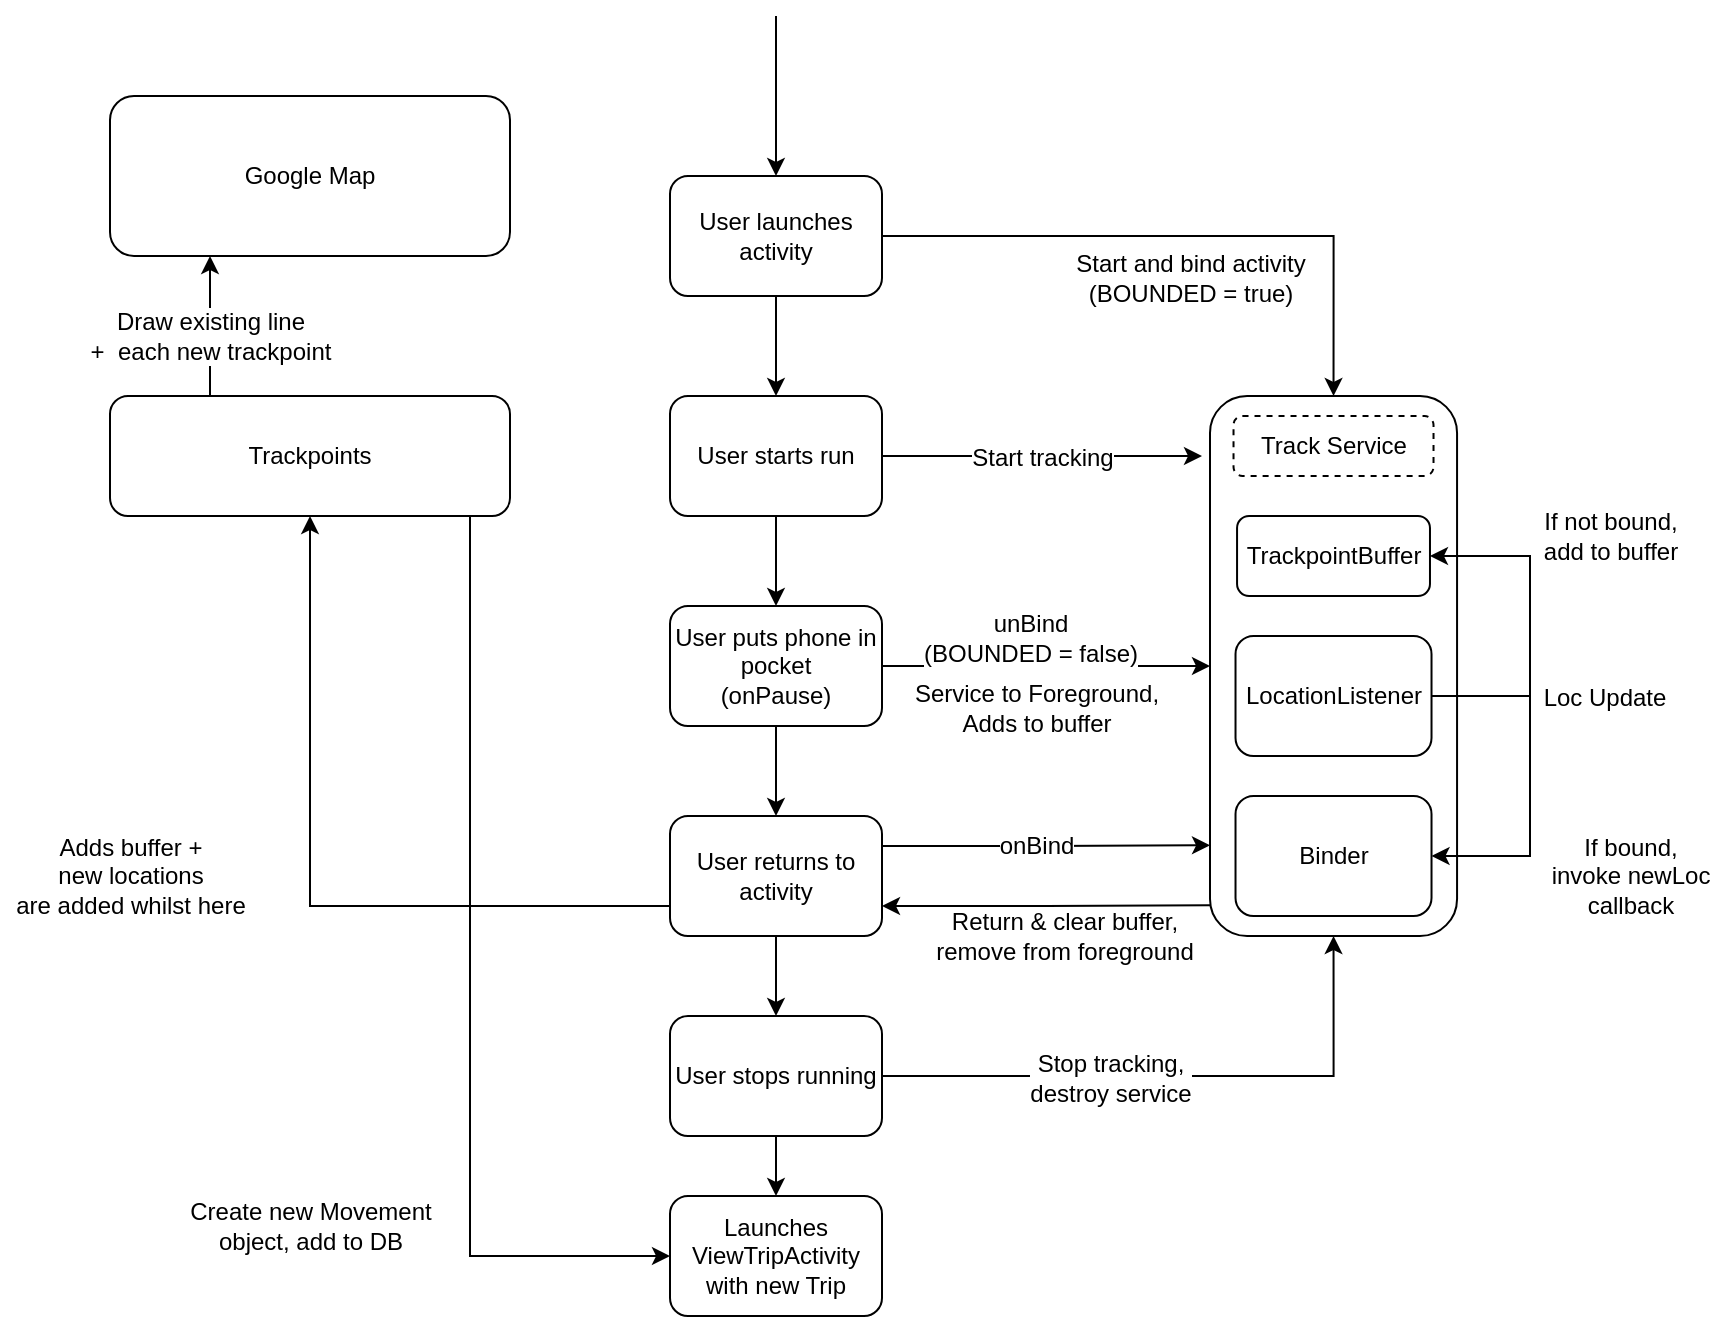 <mxfile version="12.5.1" type="device"><diagram id="0dNhNa8CIAwwuYrHb0sF" name="Page-1"><mxGraphModel dx="1418" dy="1982" grid="1" gridSize="10" guides="1" tooltips="1" connect="1" arrows="1" fold="1" page="1" pageScale="1" pageWidth="827" pageHeight="1169" math="0" shadow="0"><root><mxCell id="0"/><mxCell id="1" parent="0"/><mxCell id="Qt029RgXI0hCVR5cS41P-2" value="" style="endArrow=classic;html=1;entryX=0.5;entryY=0;entryDx=0;entryDy=0;" parent="1" edge="1"><mxGeometry width="50" height="50" relative="1" as="geometry"><mxPoint x="413" as="sourcePoint"/><mxPoint x="413" y="80" as="targetPoint"/></mxGeometry></mxCell><mxCell id="Qt029RgXI0hCVR5cS41P-10" style="edgeStyle=orthogonalEdgeStyle;rounded=0;orthogonalLoop=1;jettySize=auto;html=1;exitX=1;exitY=0.5;exitDx=0;exitDy=0;entryX=0.5;entryY=0;entryDx=0;entryDy=0;" parent="1" source="Qt029RgXI0hCVR5cS41P-7" target="Qt029RgXI0hCVR5cS41P-5" edge="1"><mxGeometry relative="1" as="geometry"/></mxCell><mxCell id="Qt029RgXI0hCVR5cS41P-12" value="&lt;div&gt;Start and bind activity&lt;/div&gt;&lt;div&gt;(BOUNDED = true)&lt;br&gt;&lt;/div&gt;" style="text;html=1;align=center;verticalAlign=middle;resizable=0;points=[];labelBackgroundColor=#ffffff;" parent="Qt029RgXI0hCVR5cS41P-10" vertex="1" connectable="0"><mxGeometry x="-0.243" y="-2" relative="1" as="geometry"><mxPoint x="37.83" y="18.33" as="offset"/></mxGeometry></mxCell><mxCell id="Qt029RgXI0hCVR5cS41P-14" style="edgeStyle=orthogonalEdgeStyle;rounded=0;orthogonalLoop=1;jettySize=auto;html=1;exitX=0.5;exitY=1;exitDx=0;exitDy=0;entryX=0.5;entryY=0;entryDx=0;entryDy=0;" parent="1" source="Qt029RgXI0hCVR5cS41P-7" target="Qt029RgXI0hCVR5cS41P-13" edge="1"><mxGeometry relative="1" as="geometry"/></mxCell><mxCell id="Qt029RgXI0hCVR5cS41P-7" value="User launches activity" style="rounded=1;whiteSpace=wrap;html=1;" parent="1" vertex="1"><mxGeometry x="360" y="80" width="106" height="60" as="geometry"/></mxCell><mxCell id="Qt029RgXI0hCVR5cS41P-8" value="Google Map" style="rounded=1;whiteSpace=wrap;html=1;" parent="1" vertex="1"><mxGeometry x="80" y="40" width="200" height="80" as="geometry"/></mxCell><mxCell id="KaIPA1ymxNP8Bw6CKak2-7" style="edgeStyle=orthogonalEdgeStyle;rounded=0;orthogonalLoop=1;jettySize=auto;html=1;exitX=0.25;exitY=0;exitDx=0;exitDy=0;entryX=0.25;entryY=1;entryDx=0;entryDy=0;" edge="1" parent="1" source="Qt029RgXI0hCVR5cS41P-9" target="Qt029RgXI0hCVR5cS41P-8"><mxGeometry relative="1" as="geometry"/></mxCell><mxCell id="KaIPA1ymxNP8Bw6CKak2-8" value="&lt;div&gt;Draw existing line&lt;/div&gt;&lt;div&gt;+&amp;nbsp; each new trackpoint&lt;br&gt;&lt;/div&gt;" style="text;html=1;align=center;verticalAlign=middle;resizable=0;points=[];labelBackgroundColor=#ffffff;" vertex="1" connectable="0" parent="KaIPA1ymxNP8Bw6CKak2-7"><mxGeometry x="-0.24" relative="1" as="geometry"><mxPoint y="-3.39" as="offset"/></mxGeometry></mxCell><mxCell id="KaIPA1ymxNP8Bw6CKak2-43" style="edgeStyle=orthogonalEdgeStyle;rounded=0;orthogonalLoop=1;jettySize=auto;html=1;exitX=0.75;exitY=1;exitDx=0;exitDy=0;entryX=0;entryY=0.5;entryDx=0;entryDy=0;startArrow=none;startFill=0;endArrow=classic;endFill=1;" edge="1" parent="1" source="Qt029RgXI0hCVR5cS41P-9" target="KaIPA1ymxNP8Bw6CKak2-41"><mxGeometry relative="1" as="geometry"><Array as="points"><mxPoint x="260" y="250"/><mxPoint x="260" y="620"/></Array></mxGeometry></mxCell><mxCell id="Qt029RgXI0hCVR5cS41P-9" value="Trackpoints" style="rounded=1;whiteSpace=wrap;html=1;" parent="1" vertex="1"><mxGeometry x="80" y="190" width="200" height="60" as="geometry"/></mxCell><mxCell id="Qt029RgXI0hCVR5cS41P-19" style="edgeStyle=orthogonalEdgeStyle;rounded=0;orthogonalLoop=1;jettySize=auto;html=1;exitX=1;exitY=0.5;exitDx=0;exitDy=0;" parent="1" source="Qt029RgXI0hCVR5cS41P-13" edge="1"><mxGeometry relative="1" as="geometry"><mxPoint x="626" y="220" as="targetPoint"/></mxGeometry></mxCell><mxCell id="Qt029RgXI0hCVR5cS41P-20" value="Start tracking" style="text;html=1;align=center;verticalAlign=middle;resizable=0;points=[];labelBackgroundColor=#ffffff;" parent="Qt029RgXI0hCVR5cS41P-19" vertex="1" connectable="0"><mxGeometry x="0.283" y="1" relative="1" as="geometry"><mxPoint x="-23" y="1" as="offset"/></mxGeometry></mxCell><mxCell id="KaIPA1ymxNP8Bw6CKak2-15" value="" style="edgeStyle=orthogonalEdgeStyle;rounded=0;orthogonalLoop=1;jettySize=auto;html=1;" edge="1" parent="1" source="Qt029RgXI0hCVR5cS41P-13" target="KaIPA1ymxNP8Bw6CKak2-14"><mxGeometry relative="1" as="geometry"/></mxCell><mxCell id="Qt029RgXI0hCVR5cS41P-13" value="User starts run" style="rounded=1;whiteSpace=wrap;html=1;" parent="1" vertex="1"><mxGeometry x="360" y="190" width="106" height="60" as="geometry"/></mxCell><mxCell id="KaIPA1ymxNP8Bw6CKak2-20" style="edgeStyle=orthogonalEdgeStyle;rounded=0;orthogonalLoop=1;jettySize=auto;html=1;exitX=1;exitY=0.5;exitDx=0;exitDy=0;entryX=0;entryY=0.5;entryDx=0;entryDy=0;" edge="1" parent="1" source="KaIPA1ymxNP8Bw6CKak2-14" target="Qt029RgXI0hCVR5cS41P-5"><mxGeometry relative="1" as="geometry"/></mxCell><mxCell id="KaIPA1ymxNP8Bw6CKak2-21" value="&lt;div&gt;unBind &lt;br&gt;&lt;/div&gt;&lt;div&gt;(BOUNDED = false)&lt;/div&gt;" style="text;html=1;align=center;verticalAlign=middle;resizable=0;points=[];labelBackgroundColor=#ffffff;" vertex="1" connectable="0" parent="KaIPA1ymxNP8Bw6CKak2-20"><mxGeometry x="-0.357" y="1" relative="1" as="geometry"><mxPoint x="21.17" y="-13.67" as="offset"/></mxGeometry></mxCell><mxCell id="KaIPA1ymxNP8Bw6CKak2-26" value="" style="edgeStyle=orthogonalEdgeStyle;rounded=0;orthogonalLoop=1;jettySize=auto;html=1;" edge="1" parent="1" source="KaIPA1ymxNP8Bw6CKak2-14" target="KaIPA1ymxNP8Bw6CKak2-25"><mxGeometry relative="1" as="geometry"/></mxCell><mxCell id="KaIPA1ymxNP8Bw6CKak2-14" value="&lt;div&gt;User puts phone in pocket&lt;/div&gt;&lt;div&gt;(onPause)&lt;br&gt;&lt;/div&gt;" style="rounded=1;whiteSpace=wrap;html=1;" vertex="1" parent="1"><mxGeometry x="360" y="295" width="106" height="60" as="geometry"/></mxCell><mxCell id="KaIPA1ymxNP8Bw6CKak2-27" style="edgeStyle=orthogonalEdgeStyle;rounded=0;orthogonalLoop=1;jettySize=auto;html=1;exitX=1;exitY=0.25;exitDx=0;exitDy=0;entryX=0;entryY=0.832;entryDx=0;entryDy=0;entryPerimeter=0;" edge="1" parent="1" source="KaIPA1ymxNP8Bw6CKak2-25" target="Qt029RgXI0hCVR5cS41P-5"><mxGeometry relative="1" as="geometry"/></mxCell><mxCell id="KaIPA1ymxNP8Bw6CKak2-28" value="onBind" style="text;html=1;align=center;verticalAlign=middle;resizable=0;points=[];labelBackgroundColor=#ffffff;" vertex="1" connectable="0" parent="KaIPA1ymxNP8Bw6CKak2-27"><mxGeometry x="0.225" relative="1" as="geometry"><mxPoint x="-23.33" y="0.33" as="offset"/></mxGeometry></mxCell><mxCell id="KaIPA1ymxNP8Bw6CKak2-29" style="edgeStyle=orthogonalEdgeStyle;rounded=0;orthogonalLoop=1;jettySize=auto;html=1;exitX=1;exitY=0.75;exitDx=0;exitDy=0;entryX=0;entryY=0.943;entryDx=0;entryDy=0;entryPerimeter=0;startArrow=classic;startFill=1;endArrow=none;endFill=0;" edge="1" parent="1" source="KaIPA1ymxNP8Bw6CKak2-25" target="Qt029RgXI0hCVR5cS41P-5"><mxGeometry relative="1" as="geometry"/></mxCell><mxCell id="KaIPA1ymxNP8Bw6CKak2-30" value="&lt;div&gt;Return &amp;amp; clear buffer,&lt;/div&gt;&lt;div&gt;remove from foreground&lt;br&gt;&lt;/div&gt;" style="text;align=center;verticalAlign=middle;resizable=0;points=[];labelBackgroundColor=#ffffff;html=1;" vertex="1" connectable="0" parent="KaIPA1ymxNP8Bw6CKak2-29"><mxGeometry x="0.112" y="-2" relative="1" as="geometry"><mxPoint y="13.33" as="offset"/></mxGeometry></mxCell><mxCell id="KaIPA1ymxNP8Bw6CKak2-31" style="edgeStyle=orthogonalEdgeStyle;rounded=0;orthogonalLoop=1;jettySize=auto;html=1;exitX=0;exitY=0.75;exitDx=0;exitDy=0;entryX=0.5;entryY=1;entryDx=0;entryDy=0;startArrow=none;startFill=0;endArrow=classic;endFill=1;" edge="1" parent="1" source="KaIPA1ymxNP8Bw6CKak2-25" target="Qt029RgXI0hCVR5cS41P-9"><mxGeometry relative="1" as="geometry"/></mxCell><mxCell id="KaIPA1ymxNP8Bw6CKak2-37" value="" style="edgeStyle=orthogonalEdgeStyle;rounded=0;orthogonalLoop=1;jettySize=auto;html=1;startArrow=none;startFill=0;endArrow=classic;endFill=1;" edge="1" parent="1" source="KaIPA1ymxNP8Bw6CKak2-25" target="KaIPA1ymxNP8Bw6CKak2-36"><mxGeometry relative="1" as="geometry"/></mxCell><mxCell id="KaIPA1ymxNP8Bw6CKak2-25" value="User returns to activity" style="rounded=1;whiteSpace=wrap;html=1;" vertex="1" parent="1"><mxGeometry x="360" y="400" width="106" height="60" as="geometry"/></mxCell><mxCell id="KaIPA1ymxNP8Bw6CKak2-38" style="edgeStyle=orthogonalEdgeStyle;rounded=0;orthogonalLoop=1;jettySize=auto;html=1;exitX=1;exitY=0.5;exitDx=0;exitDy=0;entryX=0.5;entryY=1;entryDx=0;entryDy=0;startArrow=none;startFill=0;endArrow=classic;endFill=1;" edge="1" parent="1" source="KaIPA1ymxNP8Bw6CKak2-36" target="Qt029RgXI0hCVR5cS41P-5"><mxGeometry relative="1" as="geometry"/></mxCell><mxCell id="KaIPA1ymxNP8Bw6CKak2-40" value="&lt;div&gt;Stop tracking, &lt;br&gt;&lt;/div&gt;&lt;div&gt;destroy service&lt;/div&gt;" style="text;html=1;align=center;verticalAlign=middle;resizable=0;points=[];labelBackgroundColor=#ffffff;" vertex="1" connectable="0" parent="KaIPA1ymxNP8Bw6CKak2-38"><mxGeometry x="-0.42" y="2" relative="1" as="geometry"><mxPoint x="27.83" y="2.33" as="offset"/></mxGeometry></mxCell><mxCell id="KaIPA1ymxNP8Bw6CKak2-42" value="" style="edgeStyle=orthogonalEdgeStyle;rounded=0;orthogonalLoop=1;jettySize=auto;html=1;startArrow=none;startFill=0;endArrow=classic;endFill=1;" edge="1" parent="1" source="KaIPA1ymxNP8Bw6CKak2-36" target="KaIPA1ymxNP8Bw6CKak2-41"><mxGeometry relative="1" as="geometry"/></mxCell><mxCell id="KaIPA1ymxNP8Bw6CKak2-36" value="User stops running" style="rounded=1;whiteSpace=wrap;html=1;" vertex="1" parent="1"><mxGeometry x="360" y="500" width="106" height="60" as="geometry"/></mxCell><mxCell id="KaIPA1ymxNP8Bw6CKak2-41" value="&lt;div&gt;Launches ViewTripActivity&lt;/div&gt;&lt;div&gt;with new Trip&lt;br&gt;&lt;/div&gt;" style="rounded=1;whiteSpace=wrap;html=1;" vertex="1" parent="1"><mxGeometry x="360" y="590" width="106" height="60" as="geometry"/></mxCell><mxCell id="Qt029RgXI0hCVR5cS41P-5" value="" style="rounded=1;whiteSpace=wrap;html=1;" parent="1" vertex="1"><mxGeometry x="630" y="190" width="123.53" height="270" as="geometry"/></mxCell><mxCell id="Qt029RgXI0hCVR5cS41P-6" value="TrackpointBuffer" style="rounded=1;whiteSpace=wrap;html=1;" parent="1" vertex="1"><mxGeometry x="643.53" y="250" width="96.46" height="40" as="geometry"/></mxCell><mxCell id="Qt029RgXI0hCVR5cS41P-24" value="Track Service" style="rounded=1;whiteSpace=wrap;html=1;dashed=1;verticalAlign=middle;" parent="1" vertex="1"><mxGeometry x="641.76" y="200" width="100" height="30" as="geometry"/></mxCell><mxCell id="KaIPA1ymxNP8Bw6CKak2-1" value="Binder" style="rounded=1;whiteSpace=wrap;html=1;" vertex="1" parent="1"><mxGeometry x="642.76" y="390" width="98" height="60" as="geometry"/></mxCell><mxCell id="KaIPA1ymxNP8Bw6CKak2-9" style="edgeStyle=orthogonalEdgeStyle;rounded=0;orthogonalLoop=1;jettySize=auto;html=1;exitX=1;exitY=0.5;exitDx=0;exitDy=0;entryX=1;entryY=0.5;entryDx=0;entryDy=0;" edge="1" parent="1" source="KaIPA1ymxNP8Bw6CKak2-6" target="Qt029RgXI0hCVR5cS41P-6"><mxGeometry relative="1" as="geometry"><Array as="points"><mxPoint x="790" y="340"/><mxPoint x="790" y="270"/></Array></mxGeometry></mxCell><mxCell id="KaIPA1ymxNP8Bw6CKak2-10" value="&lt;div&gt;If not bound,&lt;/div&gt;&lt;div&gt;add to buffer&lt;br&gt;&lt;/div&gt;" style="text;html=1;align=center;verticalAlign=middle;resizable=0;points=[];labelBackgroundColor=#ffffff;" vertex="1" connectable="0" parent="KaIPA1ymxNP8Bw6CKak2-9"><mxGeometry x="0.174" relative="1" as="geometry"><mxPoint x="39.72" y="-30" as="offset"/></mxGeometry></mxCell><mxCell id="KaIPA1ymxNP8Bw6CKak2-11" style="edgeStyle=orthogonalEdgeStyle;rounded=0;orthogonalLoop=1;jettySize=auto;html=1;exitX=1;exitY=0.5;exitDx=0;exitDy=0;entryX=1;entryY=0.5;entryDx=0;entryDy=0;" edge="1" parent="1" source="KaIPA1ymxNP8Bw6CKak2-6" target="KaIPA1ymxNP8Bw6CKak2-1"><mxGeometry relative="1" as="geometry"><Array as="points"><mxPoint x="790" y="340"/><mxPoint x="790" y="420"/></Array></mxGeometry></mxCell><mxCell id="KaIPA1ymxNP8Bw6CKak2-12" value="&lt;div&gt;If bound,&lt;/div&gt;&lt;div&gt;invoke newLoc&lt;/div&gt;&lt;div&gt;callback&lt;br&gt;&lt;/div&gt;" style="text;html=1;align=center;verticalAlign=middle;resizable=0;points=[];labelBackgroundColor=#ffffff;" vertex="1" connectable="0" parent="KaIPA1ymxNP8Bw6CKak2-11"><mxGeometry x="-0.446" y="-21" relative="1" as="geometry"><mxPoint x="70.72" y="89.66" as="offset"/></mxGeometry></mxCell><mxCell id="KaIPA1ymxNP8Bw6CKak2-13" value="Loc Update" style="text;html=1;align=center;verticalAlign=middle;resizable=0;points=[];labelBackgroundColor=#ffffff;" vertex="1" connectable="0" parent="KaIPA1ymxNP8Bw6CKak2-11"><mxGeometry x="-0.615" y="-1" relative="1" as="geometry"><mxPoint x="51.72" as="offset"/></mxGeometry></mxCell><mxCell id="KaIPA1ymxNP8Bw6CKak2-6" value="LocationListener" style="rounded=1;whiteSpace=wrap;html=1;" vertex="1" parent="1"><mxGeometry x="642.76" y="310" width="98" height="60" as="geometry"/></mxCell><mxCell id="KaIPA1ymxNP8Bw6CKak2-22" value="&lt;div&gt;Service to Foreground,&lt;/div&gt;&lt;div&gt;Adds to buffer&lt;br&gt;&lt;/div&gt;" style="text;html=1;align=center;verticalAlign=middle;resizable=0;points=[];autosize=1;" vertex="1" parent="1"><mxGeometry x="473" y="331" width="140" height="30" as="geometry"/></mxCell><mxCell id="KaIPA1ymxNP8Bw6CKak2-32" value="&lt;div&gt;Adds buffer +&lt;br&gt;&lt;/div&gt;&lt;div&gt;new locations&lt;/div&gt;&lt;div&gt; are added whilst here&lt;/div&gt;" style="text;html=1;align=center;verticalAlign=middle;resizable=0;points=[];autosize=1;" vertex="1" parent="1"><mxGeometry x="25" y="405" width="130" height="50" as="geometry"/></mxCell><mxCell id="KaIPA1ymxNP8Bw6CKak2-44" value="&lt;div&gt;Create new Movement &lt;br&gt;&lt;/div&gt;&lt;div&gt;object, add to DB&lt;/div&gt;" style="text;html=1;align=center;verticalAlign=middle;resizable=0;points=[];autosize=1;" vertex="1" parent="1"><mxGeometry x="110" y="590" width="140" height="30" as="geometry"/></mxCell></root></mxGraphModel></diagram></mxfile>